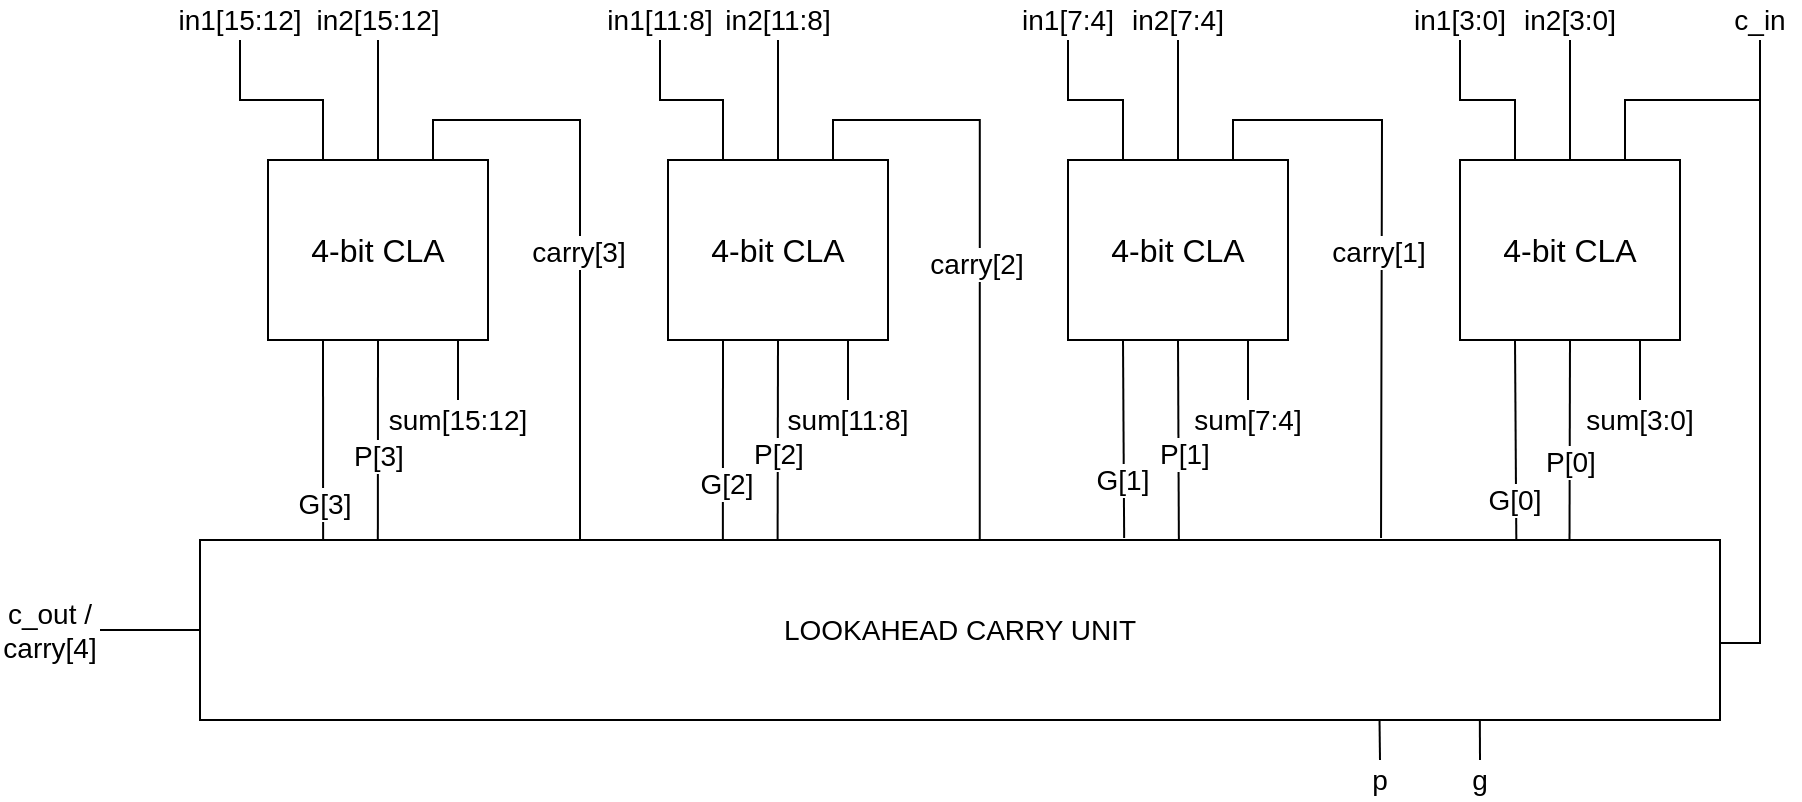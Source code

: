 <mxfile version="14.9.9" type="device"><diagram id="gCWSux6eaeLPlBcqIdGf" name="Page-1"><mxGraphModel dx="1402" dy="728" grid="1" gridSize="10" guides="1" tooltips="1" connect="1" arrows="1" fold="1" page="1" pageScale="1" pageWidth="1500" pageHeight="1200" math="0" shadow="0"><root><mxCell id="0"/><mxCell id="1" parent="0"/><mxCell id="M7TM72JXwEb-aDBA1u_I-202" style="edgeStyle=orthogonalEdgeStyle;rounded=0;jumpStyle=arc;orthogonalLoop=1;jettySize=auto;html=1;exitX=0.75;exitY=1;exitDx=0;exitDy=0;entryX=0.5;entryY=0;entryDx=0;entryDy=0;endArrow=none;endFill=0;" edge="1" parent="1" source="M7TM72JXwEb-aDBA1u_I-178" target="M7TM72JXwEb-aDBA1u_I-201"><mxGeometry relative="1" as="geometry"/></mxCell><mxCell id="M7TM72JXwEb-aDBA1u_I-235" style="edgeStyle=orthogonalEdgeStyle;rounded=0;jumpStyle=arc;orthogonalLoop=1;jettySize=auto;html=1;exitX=0.777;exitY=-0.011;exitDx=0;exitDy=0;entryX=0.75;entryY=0;entryDx=0;entryDy=0;endArrow=none;endFill=0;exitPerimeter=0;" edge="1" parent="1" source="M7TM72JXwEb-aDBA1u_I-244" target="M7TM72JXwEb-aDBA1u_I-206"><mxGeometry relative="1" as="geometry"><Array as="points"><mxPoint x="971" y="260"/><mxPoint x="971" y="100"/><mxPoint x="897" y="100"/></Array></mxGeometry></mxCell><mxCell id="M7TM72JXwEb-aDBA1u_I-241" value="carry[1]" style="edgeLabel;html=1;align=center;verticalAlign=middle;resizable=0;points=[];fontSize=14;" vertex="1" connectable="0" parent="M7TM72JXwEb-aDBA1u_I-235"><mxGeometry x="-0.054" y="2" relative="1" as="geometry"><mxPoint as="offset"/></mxGeometry></mxCell><mxCell id="M7TM72JXwEb-aDBA1u_I-249" style="edgeStyle=orthogonalEdgeStyle;rounded=0;jumpStyle=arc;orthogonalLoop=1;jettySize=auto;html=1;exitX=0.5;exitY=1;exitDx=0;exitDy=0;entryX=0.901;entryY=-0.003;entryDx=0;entryDy=0;entryPerimeter=0;fontSize=14;endArrow=none;endFill=0;" edge="1" parent="1" source="M7TM72JXwEb-aDBA1u_I-178" target="M7TM72JXwEb-aDBA1u_I-244"><mxGeometry relative="1" as="geometry"/></mxCell><mxCell id="M7TM72JXwEb-aDBA1u_I-253" value="P[0]" style="edgeLabel;html=1;align=center;verticalAlign=middle;resizable=0;points=[];fontSize=14;" vertex="1" connectable="0" parent="M7TM72JXwEb-aDBA1u_I-249"><mxGeometry x="0.326" relative="1" as="geometry"><mxPoint y="-6" as="offset"/></mxGeometry></mxCell><mxCell id="M7TM72JXwEb-aDBA1u_I-250" style="edgeStyle=orthogonalEdgeStyle;rounded=0;jumpStyle=arc;orthogonalLoop=1;jettySize=auto;html=1;exitX=0.25;exitY=1;exitDx=0;exitDy=0;entryX=0.866;entryY=-0.003;entryDx=0;entryDy=0;entryPerimeter=0;fontSize=14;endArrow=none;endFill=0;" edge="1" parent="1" source="M7TM72JXwEb-aDBA1u_I-178" target="M7TM72JXwEb-aDBA1u_I-244"><mxGeometry relative="1" as="geometry"/></mxCell><mxCell id="M7TM72JXwEb-aDBA1u_I-254" value="G[0]" style="edgeLabel;html=1;align=center;verticalAlign=middle;resizable=0;points=[];fontSize=14;" vertex="1" connectable="0" parent="M7TM72JXwEb-aDBA1u_I-250"><mxGeometry x="0.354" y="-1" relative="1" as="geometry"><mxPoint y="12" as="offset"/></mxGeometry></mxCell><mxCell id="M7TM72JXwEb-aDBA1u_I-178" value="&lt;font style=&quot;font-size: 16px&quot;&gt;4-bit CLA&lt;/font&gt;" style="rounded=0;whiteSpace=wrap;html=1;" vertex="1" parent="1"><mxGeometry x="1010" y="120" width="110" height="90" as="geometry"/></mxCell><mxCell id="M7TM72JXwEb-aDBA1u_I-186" style="edgeStyle=orthogonalEdgeStyle;rounded=0;jumpStyle=arc;orthogonalLoop=1;jettySize=auto;html=1;exitX=0.5;exitY=1;exitDx=0;exitDy=0;entryX=0.25;entryY=0;entryDx=0;entryDy=0;endArrow=none;endFill=0;" edge="1" parent="1" source="M7TM72JXwEb-aDBA1u_I-182" target="M7TM72JXwEb-aDBA1u_I-178"><mxGeometry relative="1" as="geometry"/></mxCell><mxCell id="M7TM72JXwEb-aDBA1u_I-182" value="&lt;font style=&quot;font-size: 14px&quot;&gt;in1[3:0]&lt;/font&gt;" style="text;html=1;strokeColor=none;fillColor=none;align=center;verticalAlign=middle;whiteSpace=wrap;rounded=0;" vertex="1" parent="1"><mxGeometry x="990" y="40" width="40" height="20" as="geometry"/></mxCell><mxCell id="M7TM72JXwEb-aDBA1u_I-187" style="edgeStyle=orthogonalEdgeStyle;rounded=0;jumpStyle=arc;orthogonalLoop=1;jettySize=auto;html=1;exitX=0.5;exitY=1;exitDx=0;exitDy=0;entryX=0.5;entryY=0;entryDx=0;entryDy=0;endArrow=none;endFill=0;" edge="1" parent="1" source="M7TM72JXwEb-aDBA1u_I-183" target="M7TM72JXwEb-aDBA1u_I-178"><mxGeometry relative="1" as="geometry"/></mxCell><mxCell id="M7TM72JXwEb-aDBA1u_I-183" value="&lt;font style=&quot;font-size: 14px&quot;&gt;in2[3:0]&lt;/font&gt;" style="text;html=1;strokeColor=none;fillColor=none;align=center;verticalAlign=middle;whiteSpace=wrap;rounded=0;" vertex="1" parent="1"><mxGeometry x="1045" y="40" width="40" height="20" as="geometry"/></mxCell><mxCell id="M7TM72JXwEb-aDBA1u_I-189" style="edgeStyle=orthogonalEdgeStyle;rounded=0;jumpStyle=arc;orthogonalLoop=1;jettySize=auto;html=1;exitX=0.5;exitY=1;exitDx=0;exitDy=0;entryX=0.75;entryY=0;entryDx=0;entryDy=0;endArrow=none;endFill=0;" edge="1" parent="1" source="M7TM72JXwEb-aDBA1u_I-188" target="M7TM72JXwEb-aDBA1u_I-178"><mxGeometry relative="1" as="geometry"/></mxCell><mxCell id="M7TM72JXwEb-aDBA1u_I-245" style="edgeStyle=orthogonalEdgeStyle;rounded=0;jumpStyle=arc;orthogonalLoop=1;jettySize=auto;html=1;exitX=0.5;exitY=1;exitDx=0;exitDy=0;entryX=1;entryY=0.572;entryDx=0;entryDy=0;entryPerimeter=0;fontSize=14;endArrow=none;endFill=0;" edge="1" parent="1" source="M7TM72JXwEb-aDBA1u_I-188" target="M7TM72JXwEb-aDBA1u_I-244"><mxGeometry relative="1" as="geometry"/></mxCell><mxCell id="M7TM72JXwEb-aDBA1u_I-188" value="&lt;font style=&quot;font-size: 14px&quot;&gt;c_in&lt;/font&gt;" style="text;html=1;strokeColor=none;fillColor=none;align=center;verticalAlign=middle;whiteSpace=wrap;rounded=0;" vertex="1" parent="1"><mxGeometry x="1140" y="40" width="40" height="20" as="geometry"/></mxCell><mxCell id="M7TM72JXwEb-aDBA1u_I-201" value="sum[3:0]" style="text;html=1;strokeColor=none;fillColor=none;align=center;verticalAlign=middle;whiteSpace=wrap;rounded=0;fontSize=14;" vertex="1" parent="1"><mxGeometry x="1080" y="240" width="40" height="20" as="geometry"/></mxCell><mxCell id="M7TM72JXwEb-aDBA1u_I-205" style="edgeStyle=orthogonalEdgeStyle;rounded=0;jumpStyle=arc;orthogonalLoop=1;jettySize=auto;html=1;exitX=0.75;exitY=1;exitDx=0;exitDy=0;entryX=0.5;entryY=0;entryDx=0;entryDy=0;endArrow=none;endFill=0;" edge="1" parent="1" source="M7TM72JXwEb-aDBA1u_I-206" target="M7TM72JXwEb-aDBA1u_I-213"><mxGeometry relative="1" as="geometry"/></mxCell><mxCell id="M7TM72JXwEb-aDBA1u_I-236" style="edgeStyle=orthogonalEdgeStyle;rounded=0;jumpStyle=arc;orthogonalLoop=1;jettySize=auto;html=1;exitX=0.513;exitY=0.02;exitDx=0;exitDy=0;entryX=0.75;entryY=0;entryDx=0;entryDy=0;endArrow=none;endFill=0;exitPerimeter=0;" edge="1" parent="1" source="M7TM72JXwEb-aDBA1u_I-244" target="M7TM72JXwEb-aDBA1u_I-216"><mxGeometry relative="1" as="geometry"/></mxCell><mxCell id="M7TM72JXwEb-aDBA1u_I-242" value="carry[2]" style="edgeLabel;html=1;align=center;verticalAlign=middle;resizable=0;points=[];fontSize=14;" vertex="1" connectable="0" parent="M7TM72JXwEb-aDBA1u_I-236"><mxGeometry x="-0.08" y="2" relative="1" as="geometry"><mxPoint as="offset"/></mxGeometry></mxCell><mxCell id="M7TM72JXwEb-aDBA1u_I-251" style="edgeStyle=orthogonalEdgeStyle;rounded=0;jumpStyle=arc;orthogonalLoop=1;jettySize=auto;html=1;exitX=0.5;exitY=1;exitDx=0;exitDy=0;entryX=0.644;entryY=0.012;entryDx=0;entryDy=0;entryPerimeter=0;fontSize=14;endArrow=none;endFill=0;" edge="1" parent="1" source="M7TM72JXwEb-aDBA1u_I-206" target="M7TM72JXwEb-aDBA1u_I-244"><mxGeometry relative="1" as="geometry"/></mxCell><mxCell id="M7TM72JXwEb-aDBA1u_I-255" value="P[1]" style="edgeLabel;html=1;align=center;verticalAlign=middle;resizable=0;points=[];fontSize=14;" vertex="1" connectable="0" parent="M7TM72JXwEb-aDBA1u_I-251"><mxGeometry x="0.131" y="2" relative="1" as="geometry"><mxPoint as="offset"/></mxGeometry></mxCell><mxCell id="M7TM72JXwEb-aDBA1u_I-252" style="edgeStyle=orthogonalEdgeStyle;rounded=0;jumpStyle=arc;orthogonalLoop=1;jettySize=auto;html=1;exitX=0.25;exitY=1;exitDx=0;exitDy=0;entryX=0.608;entryY=-0.011;entryDx=0;entryDy=0;entryPerimeter=0;fontSize=14;endArrow=none;endFill=0;" edge="1" parent="1" source="M7TM72JXwEb-aDBA1u_I-206" target="M7TM72JXwEb-aDBA1u_I-244"><mxGeometry relative="1" as="geometry"/></mxCell><mxCell id="M7TM72JXwEb-aDBA1u_I-256" value="G[1]" style="edgeLabel;html=1;align=center;verticalAlign=middle;resizable=0;points=[];fontSize=14;" vertex="1" connectable="0" parent="M7TM72JXwEb-aDBA1u_I-252"><mxGeometry x="0.654" y="-1" relative="1" as="geometry"><mxPoint y="-12" as="offset"/></mxGeometry></mxCell><mxCell id="M7TM72JXwEb-aDBA1u_I-206" value="&lt;font style=&quot;font-size: 16px&quot;&gt;4-bit CLA&lt;/font&gt;" style="rounded=0;whiteSpace=wrap;html=1;" vertex="1" parent="1"><mxGeometry x="814" y="120" width="110" height="90" as="geometry"/></mxCell><mxCell id="M7TM72JXwEb-aDBA1u_I-207" style="edgeStyle=orthogonalEdgeStyle;rounded=0;jumpStyle=arc;orthogonalLoop=1;jettySize=auto;html=1;exitX=0.5;exitY=1;exitDx=0;exitDy=0;entryX=0.25;entryY=0;entryDx=0;entryDy=0;endArrow=none;endFill=0;" edge="1" parent="1" source="M7TM72JXwEb-aDBA1u_I-208" target="M7TM72JXwEb-aDBA1u_I-206"><mxGeometry relative="1" as="geometry"/></mxCell><mxCell id="M7TM72JXwEb-aDBA1u_I-208" value="&lt;font style=&quot;font-size: 14px&quot;&gt;in1[7:4]&lt;/font&gt;" style="text;html=1;strokeColor=none;fillColor=none;align=center;verticalAlign=middle;whiteSpace=wrap;rounded=0;" vertex="1" parent="1"><mxGeometry x="794" y="40" width="40" height="20" as="geometry"/></mxCell><mxCell id="M7TM72JXwEb-aDBA1u_I-209" style="edgeStyle=orthogonalEdgeStyle;rounded=0;jumpStyle=arc;orthogonalLoop=1;jettySize=auto;html=1;exitX=0.5;exitY=1;exitDx=0;exitDy=0;entryX=0.5;entryY=0;entryDx=0;entryDy=0;endArrow=none;endFill=0;" edge="1" parent="1" source="M7TM72JXwEb-aDBA1u_I-210" target="M7TM72JXwEb-aDBA1u_I-206"><mxGeometry relative="1" as="geometry"/></mxCell><mxCell id="M7TM72JXwEb-aDBA1u_I-210" value="&lt;font style=&quot;font-size: 14px&quot;&gt;in2[7:4]&lt;/font&gt;" style="text;html=1;strokeColor=none;fillColor=none;align=center;verticalAlign=middle;whiteSpace=wrap;rounded=0;" vertex="1" parent="1"><mxGeometry x="849" y="40" width="40" height="20" as="geometry"/></mxCell><mxCell id="M7TM72JXwEb-aDBA1u_I-213" value="sum[7:4]" style="text;html=1;strokeColor=none;fillColor=none;align=center;verticalAlign=middle;whiteSpace=wrap;rounded=0;fontSize=14;" vertex="1" parent="1"><mxGeometry x="884" y="240" width="40" height="20" as="geometry"/></mxCell><mxCell id="M7TM72JXwEb-aDBA1u_I-215" style="edgeStyle=orthogonalEdgeStyle;rounded=0;jumpStyle=arc;orthogonalLoop=1;jettySize=auto;html=1;exitX=0.75;exitY=1;exitDx=0;exitDy=0;entryX=0.5;entryY=0;entryDx=0;entryDy=0;endArrow=none;endFill=0;" edge="1" parent="1" source="M7TM72JXwEb-aDBA1u_I-216" target="M7TM72JXwEb-aDBA1u_I-223"><mxGeometry relative="1" as="geometry"/></mxCell><mxCell id="M7TM72JXwEb-aDBA1u_I-234" style="edgeStyle=orthogonalEdgeStyle;rounded=0;jumpStyle=arc;orthogonalLoop=1;jettySize=auto;html=1;exitX=0.25;exitY=0;exitDx=0;exitDy=0;entryX=0.75;entryY=0;entryDx=0;entryDy=0;endArrow=none;endFill=0;" edge="1" parent="1" source="M7TM72JXwEb-aDBA1u_I-244" target="M7TM72JXwEb-aDBA1u_I-226"><mxGeometry relative="1" as="geometry"/></mxCell><mxCell id="M7TM72JXwEb-aDBA1u_I-243" value="carry[3]" style="edgeLabel;html=1;align=center;verticalAlign=middle;resizable=0;points=[];fontSize=14;" vertex="1" connectable="0" parent="M7TM72JXwEb-aDBA1u_I-234"><mxGeometry x="-0.049" y="1" relative="1" as="geometry"><mxPoint as="offset"/></mxGeometry></mxCell><mxCell id="M7TM72JXwEb-aDBA1u_I-257" style="edgeStyle=orthogonalEdgeStyle;rounded=0;jumpStyle=arc;orthogonalLoop=1;jettySize=auto;html=1;exitX=0.5;exitY=1;exitDx=0;exitDy=0;entryX=0.38;entryY=0.02;entryDx=0;entryDy=0;entryPerimeter=0;fontSize=14;endArrow=none;endFill=0;" edge="1" parent="1" source="M7TM72JXwEb-aDBA1u_I-216" target="M7TM72JXwEb-aDBA1u_I-244"><mxGeometry relative="1" as="geometry"/></mxCell><mxCell id="M7TM72JXwEb-aDBA1u_I-259" value="P[2]" style="edgeLabel;html=1;align=center;verticalAlign=middle;resizable=0;points=[];fontSize=14;" vertex="1" connectable="0" parent="M7TM72JXwEb-aDBA1u_I-257"><mxGeometry x="0.117" relative="1" as="geometry"><mxPoint as="offset"/></mxGeometry></mxCell><mxCell id="M7TM72JXwEb-aDBA1u_I-258" style="edgeStyle=orthogonalEdgeStyle;rounded=0;jumpStyle=arc;orthogonalLoop=1;jettySize=auto;html=1;exitX=0.25;exitY=1;exitDx=0;exitDy=0;entryX=0.344;entryY=0.002;entryDx=0;entryDy=0;entryPerimeter=0;fontSize=14;endArrow=none;endFill=0;" edge="1" parent="1" source="M7TM72JXwEb-aDBA1u_I-216" target="M7TM72JXwEb-aDBA1u_I-244"><mxGeometry relative="1" as="geometry"/></mxCell><mxCell id="M7TM72JXwEb-aDBA1u_I-260" value="G[2]" style="edgeLabel;html=1;align=center;verticalAlign=middle;resizable=0;points=[];fontSize=14;" vertex="1" connectable="0" parent="M7TM72JXwEb-aDBA1u_I-258"><mxGeometry x="0.651" y="1" relative="1" as="geometry"><mxPoint y="-11" as="offset"/></mxGeometry></mxCell><mxCell id="M7TM72JXwEb-aDBA1u_I-216" value="&lt;font style=&quot;font-size: 16px&quot;&gt;4-bit CLA&lt;/font&gt;" style="rounded=0;whiteSpace=wrap;html=1;" vertex="1" parent="1"><mxGeometry x="614" y="120" width="110" height="90" as="geometry"/></mxCell><mxCell id="M7TM72JXwEb-aDBA1u_I-217" style="edgeStyle=orthogonalEdgeStyle;rounded=0;jumpStyle=arc;orthogonalLoop=1;jettySize=auto;html=1;exitX=0.5;exitY=1;exitDx=0;exitDy=0;entryX=0.25;entryY=0;entryDx=0;entryDy=0;endArrow=none;endFill=0;" edge="1" parent="1" source="M7TM72JXwEb-aDBA1u_I-218" target="M7TM72JXwEb-aDBA1u_I-216"><mxGeometry relative="1" as="geometry"/></mxCell><mxCell id="M7TM72JXwEb-aDBA1u_I-218" value="&lt;font style=&quot;font-size: 14px&quot;&gt;in1[11:8]&lt;/font&gt;" style="text;html=1;strokeColor=none;fillColor=none;align=center;verticalAlign=middle;whiteSpace=wrap;rounded=0;" vertex="1" parent="1"><mxGeometry x="590" y="40" width="40" height="20" as="geometry"/></mxCell><mxCell id="M7TM72JXwEb-aDBA1u_I-219" style="edgeStyle=orthogonalEdgeStyle;rounded=0;jumpStyle=arc;orthogonalLoop=1;jettySize=auto;html=1;exitX=0.5;exitY=1;exitDx=0;exitDy=0;entryX=0.5;entryY=0;entryDx=0;entryDy=0;endArrow=none;endFill=0;" edge="1" parent="1" source="M7TM72JXwEb-aDBA1u_I-220" target="M7TM72JXwEb-aDBA1u_I-216"><mxGeometry relative="1" as="geometry"/></mxCell><mxCell id="M7TM72JXwEb-aDBA1u_I-220" value="&lt;font style=&quot;font-size: 14px&quot;&gt;in2[11:8]&lt;/font&gt;" style="text;html=1;strokeColor=none;fillColor=none;align=center;verticalAlign=middle;whiteSpace=wrap;rounded=0;" vertex="1" parent="1"><mxGeometry x="649" y="40" width="40" height="20" as="geometry"/></mxCell><mxCell id="M7TM72JXwEb-aDBA1u_I-223" value="sum[11:8]" style="text;html=1;strokeColor=none;fillColor=none;align=center;verticalAlign=middle;whiteSpace=wrap;rounded=0;fontSize=14;" vertex="1" parent="1"><mxGeometry x="684" y="240" width="40" height="20" as="geometry"/></mxCell><mxCell id="M7TM72JXwEb-aDBA1u_I-225" style="edgeStyle=orthogonalEdgeStyle;rounded=0;jumpStyle=arc;orthogonalLoop=1;jettySize=auto;html=1;exitX=0.75;exitY=1;exitDx=0;exitDy=0;entryX=0.5;entryY=0;entryDx=0;entryDy=0;endArrow=none;endFill=0;" edge="1" parent="1" source="M7TM72JXwEb-aDBA1u_I-226" target="M7TM72JXwEb-aDBA1u_I-233"><mxGeometry relative="1" as="geometry"/></mxCell><mxCell id="M7TM72JXwEb-aDBA1u_I-261" style="edgeStyle=orthogonalEdgeStyle;rounded=0;jumpStyle=arc;orthogonalLoop=1;jettySize=auto;html=1;exitX=0.5;exitY=1;exitDx=0;exitDy=0;entryX=0.117;entryY=0.01;entryDx=0;entryDy=0;entryPerimeter=0;fontSize=14;endArrow=none;endFill=0;" edge="1" parent="1" source="M7TM72JXwEb-aDBA1u_I-226" target="M7TM72JXwEb-aDBA1u_I-244"><mxGeometry relative="1" as="geometry"/></mxCell><mxCell id="M7TM72JXwEb-aDBA1u_I-263" value="P[3]" style="edgeLabel;html=1;align=center;verticalAlign=middle;resizable=0;points=[];fontSize=14;" vertex="1" connectable="0" parent="M7TM72JXwEb-aDBA1u_I-261"><mxGeometry x="0.142" relative="1" as="geometry"><mxPoint as="offset"/></mxGeometry></mxCell><mxCell id="M7TM72JXwEb-aDBA1u_I-262" style="edgeStyle=orthogonalEdgeStyle;rounded=0;jumpStyle=arc;orthogonalLoop=1;jettySize=auto;html=1;exitX=0.25;exitY=1;exitDx=0;exitDy=0;entryX=0.081;entryY=0;entryDx=0;entryDy=0;entryPerimeter=0;fontSize=14;endArrow=none;endFill=0;" edge="1" parent="1" source="M7TM72JXwEb-aDBA1u_I-226" target="M7TM72JXwEb-aDBA1u_I-244"><mxGeometry relative="1" as="geometry"/></mxCell><mxCell id="M7TM72JXwEb-aDBA1u_I-264" value="G[3]" style="edgeLabel;html=1;align=center;verticalAlign=middle;resizable=0;points=[];fontSize=14;" vertex="1" connectable="0" parent="M7TM72JXwEb-aDBA1u_I-262"><mxGeometry x="0.64" relative="1" as="geometry"><mxPoint as="offset"/></mxGeometry></mxCell><mxCell id="M7TM72JXwEb-aDBA1u_I-226" value="&lt;font style=&quot;font-size: 16px&quot;&gt;4-bit CLA&lt;/font&gt;" style="rounded=0;whiteSpace=wrap;html=1;" vertex="1" parent="1"><mxGeometry x="414" y="120" width="110" height="90" as="geometry"/></mxCell><mxCell id="M7TM72JXwEb-aDBA1u_I-227" style="edgeStyle=orthogonalEdgeStyle;rounded=0;jumpStyle=arc;orthogonalLoop=1;jettySize=auto;html=1;exitX=0.5;exitY=1;exitDx=0;exitDy=0;entryX=0.25;entryY=0;entryDx=0;entryDy=0;endArrow=none;endFill=0;" edge="1" parent="1" source="M7TM72JXwEb-aDBA1u_I-228" target="M7TM72JXwEb-aDBA1u_I-226"><mxGeometry relative="1" as="geometry"/></mxCell><mxCell id="M7TM72JXwEb-aDBA1u_I-228" value="&lt;font style=&quot;font-size: 14px&quot;&gt;in1[15:12]&lt;/font&gt;" style="text;html=1;strokeColor=none;fillColor=none;align=center;verticalAlign=middle;whiteSpace=wrap;rounded=0;" vertex="1" parent="1"><mxGeometry x="380" y="40" width="40" height="20" as="geometry"/></mxCell><mxCell id="M7TM72JXwEb-aDBA1u_I-229" style="edgeStyle=orthogonalEdgeStyle;rounded=0;jumpStyle=arc;orthogonalLoop=1;jettySize=auto;html=1;exitX=0.5;exitY=1;exitDx=0;exitDy=0;entryX=0.5;entryY=0;entryDx=0;entryDy=0;endArrow=none;endFill=0;" edge="1" parent="1" source="M7TM72JXwEb-aDBA1u_I-230" target="M7TM72JXwEb-aDBA1u_I-226"><mxGeometry relative="1" as="geometry"/></mxCell><mxCell id="M7TM72JXwEb-aDBA1u_I-230" value="&lt;font style=&quot;font-size: 14px&quot;&gt;in2[15:12]&lt;/font&gt;" style="text;html=1;strokeColor=none;fillColor=none;align=center;verticalAlign=middle;whiteSpace=wrap;rounded=0;" vertex="1" parent="1"><mxGeometry x="449" y="40" width="40" height="20" as="geometry"/></mxCell><mxCell id="M7TM72JXwEb-aDBA1u_I-233" value="sum[15:12]" style="text;html=1;strokeColor=none;fillColor=none;align=center;verticalAlign=middle;whiteSpace=wrap;rounded=0;fontSize=14;" vertex="1" parent="1"><mxGeometry x="489" y="240" width="40" height="20" as="geometry"/></mxCell><mxCell id="M7TM72JXwEb-aDBA1u_I-248" style="edgeStyle=orthogonalEdgeStyle;rounded=0;jumpStyle=arc;orthogonalLoop=1;jettySize=auto;html=1;exitX=1;exitY=0.5;exitDx=0;exitDy=0;entryX=0;entryY=0.5;entryDx=0;entryDy=0;fontSize=14;endArrow=none;endFill=0;" edge="1" parent="1" source="M7TM72JXwEb-aDBA1u_I-238" target="M7TM72JXwEb-aDBA1u_I-244"><mxGeometry relative="1" as="geometry"/></mxCell><mxCell id="M7TM72JXwEb-aDBA1u_I-238" value="c_out / carry[4]" style="text;html=1;strokeColor=none;fillColor=none;align=center;verticalAlign=middle;whiteSpace=wrap;rounded=0;fontSize=14;" vertex="1" parent="1"><mxGeometry x="280" y="345" width="50" height="20" as="geometry"/></mxCell><mxCell id="M7TM72JXwEb-aDBA1u_I-244" value="LOOKAHEAD CARRY UNIT" style="rounded=0;whiteSpace=wrap;html=1;fontSize=14;" vertex="1" parent="1"><mxGeometry x="380" y="310" width="760" height="90" as="geometry"/></mxCell><mxCell id="M7TM72JXwEb-aDBA1u_I-271" style="edgeStyle=orthogonalEdgeStyle;rounded=0;jumpStyle=arc;orthogonalLoop=1;jettySize=auto;html=1;exitX=0.5;exitY=0;exitDx=0;exitDy=0;entryX=0.776;entryY=0.996;entryDx=0;entryDy=0;entryPerimeter=0;fontSize=14;endArrow=none;endFill=0;" edge="1" parent="1" source="M7TM72JXwEb-aDBA1u_I-266" target="M7TM72JXwEb-aDBA1u_I-244"><mxGeometry relative="1" as="geometry"/></mxCell><mxCell id="M7TM72JXwEb-aDBA1u_I-266" value="p" style="text;html=1;strokeColor=none;fillColor=none;align=center;verticalAlign=middle;whiteSpace=wrap;rounded=0;fontSize=14;" vertex="1" parent="1"><mxGeometry x="950" y="420" width="40" height="20" as="geometry"/></mxCell><mxCell id="M7TM72JXwEb-aDBA1u_I-269" style="edgeStyle=orthogonalEdgeStyle;rounded=0;jumpStyle=arc;orthogonalLoop=1;jettySize=auto;html=1;exitX=0.5;exitY=0;exitDx=0;exitDy=0;entryX=0.842;entryY=1.002;entryDx=0;entryDy=0;entryPerimeter=0;fontSize=14;endArrow=none;endFill=0;" edge="1" parent="1" source="M7TM72JXwEb-aDBA1u_I-267" target="M7TM72JXwEb-aDBA1u_I-244"><mxGeometry relative="1" as="geometry"/></mxCell><mxCell id="M7TM72JXwEb-aDBA1u_I-267" value="g" style="text;html=1;strokeColor=none;fillColor=none;align=center;verticalAlign=middle;whiteSpace=wrap;rounded=0;fontSize=14;" vertex="1" parent="1"><mxGeometry x="1000" y="420" width="40" height="20" as="geometry"/></mxCell></root></mxGraphModel></diagram></mxfile>